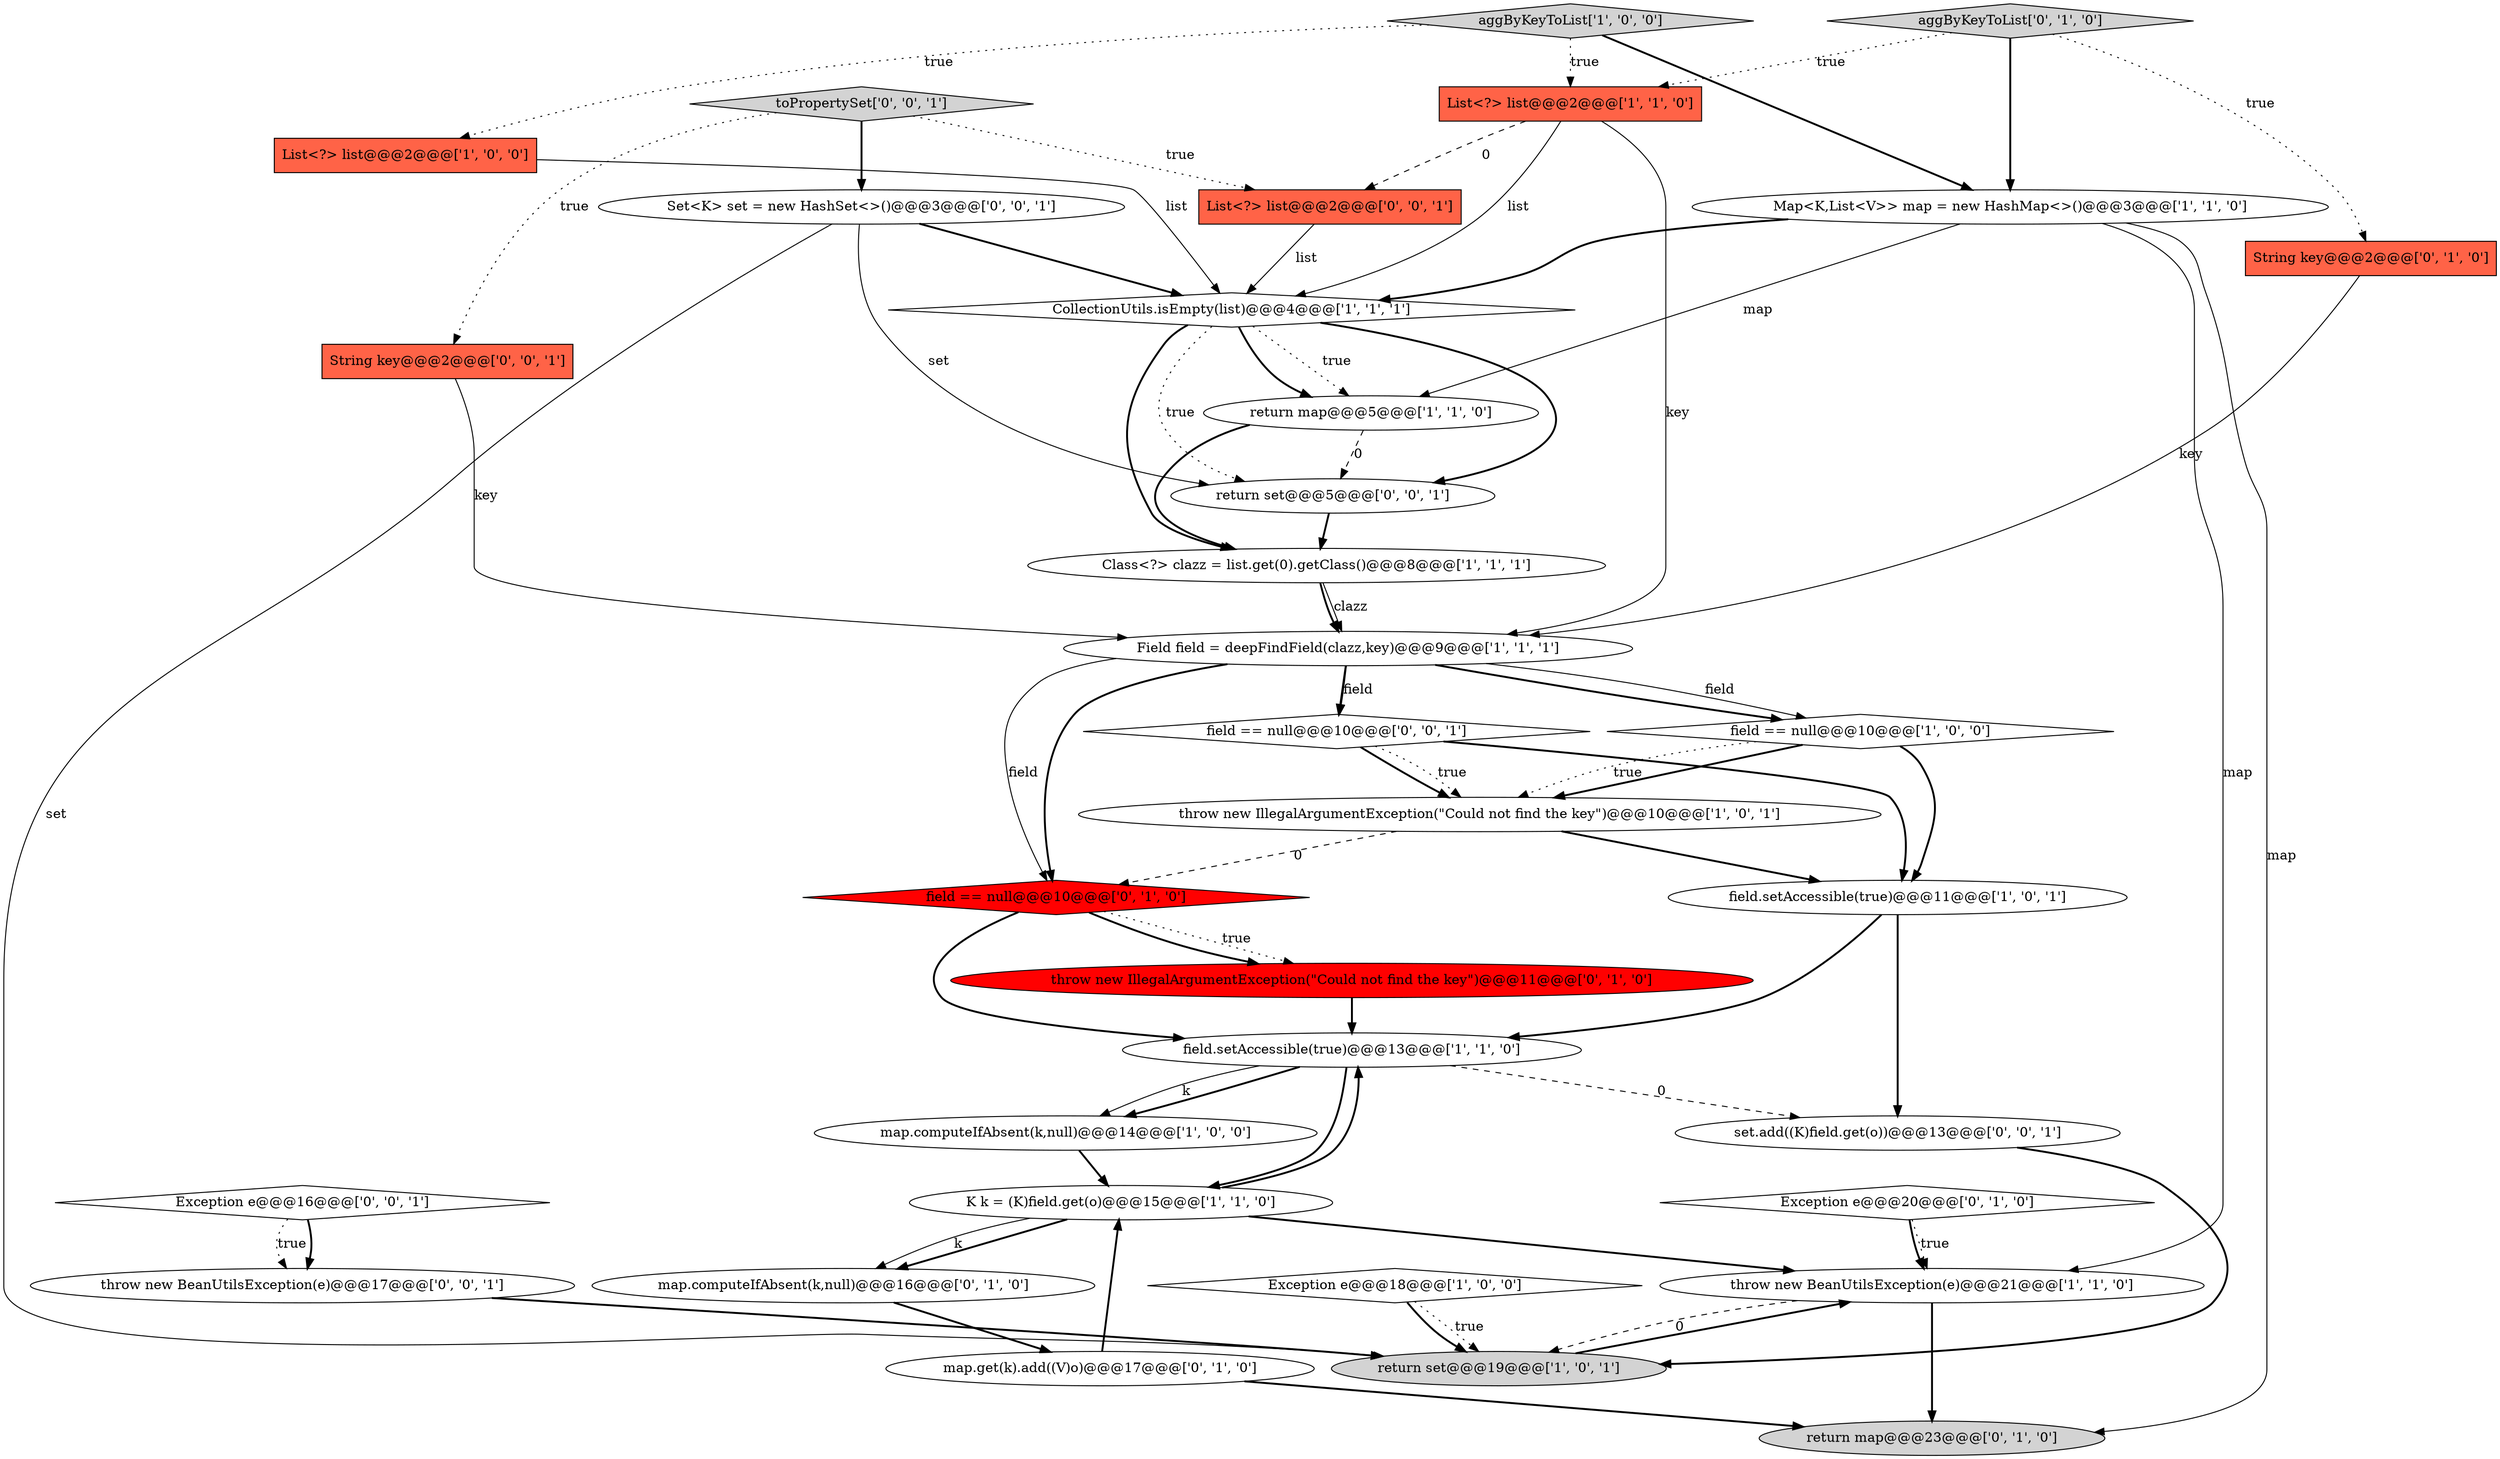digraph {
26 [style = filled, label = "List<?> list@@@2@@@['0', '0', '1']", fillcolor = tomato, shape = box image = "AAA0AAABBB3BBB"];
16 [style = filled, label = "throw new IllegalArgumentException(\"Could not find the key\")@@@10@@@['1', '0', '1']", fillcolor = white, shape = ellipse image = "AAA0AAABBB1BBB"];
8 [style = filled, label = "Map<K,List<V>> map = new HashMap<>()@@@3@@@['1', '1', '0']", fillcolor = white, shape = ellipse image = "AAA0AAABBB1BBB"];
25 [style = filled, label = "String key@@@2@@@['0', '0', '1']", fillcolor = tomato, shape = box image = "AAA0AAABBB3BBB"];
23 [style = filled, label = "aggByKeyToList['0', '1', '0']", fillcolor = lightgray, shape = diamond image = "AAA0AAABBB2BBB"];
3 [style = filled, label = "field.setAccessible(true)@@@13@@@['1', '1', '0']", fillcolor = white, shape = ellipse image = "AAA0AAABBB1BBB"];
32 [style = filled, label = "toPropertySet['0', '0', '1']", fillcolor = lightgray, shape = diamond image = "AAA0AAABBB3BBB"];
15 [style = filled, label = "Exception e@@@18@@@['1', '0', '0']", fillcolor = white, shape = diamond image = "AAA0AAABBB1BBB"];
14 [style = filled, label = "K k = (K)field.get(o)@@@15@@@['1', '1', '0']", fillcolor = white, shape = ellipse image = "AAA0AAABBB1BBB"];
4 [style = filled, label = "field.setAccessible(true)@@@11@@@['1', '0', '1']", fillcolor = white, shape = ellipse image = "AAA0AAABBB1BBB"];
10 [style = filled, label = "map.computeIfAbsent(k,null)@@@14@@@['1', '0', '0']", fillcolor = white, shape = ellipse image = "AAA0AAABBB1BBB"];
20 [style = filled, label = "throw new IllegalArgumentException(\"Could not find the key\")@@@11@@@['0', '1', '0']", fillcolor = red, shape = ellipse image = "AAA1AAABBB2BBB"];
31 [style = filled, label = "set.add((K)field.get(o))@@@13@@@['0', '0', '1']", fillcolor = white, shape = ellipse image = "AAA0AAABBB3BBB"];
29 [style = filled, label = "field == null@@@10@@@['0', '0', '1']", fillcolor = white, shape = diamond image = "AAA0AAABBB3BBB"];
12 [style = filled, label = "field == null@@@10@@@['1', '0', '0']", fillcolor = white, shape = diamond image = "AAA0AAABBB1BBB"];
30 [style = filled, label = "Set<K> set = new HashSet<>()@@@3@@@['0', '0', '1']", fillcolor = white, shape = ellipse image = "AAA0AAABBB3BBB"];
5 [style = filled, label = "return set@@@19@@@['1', '0', '1']", fillcolor = lightgray, shape = ellipse image = "AAA0AAABBB1BBB"];
0 [style = filled, label = "List<?> list@@@2@@@['1', '0', '0']", fillcolor = tomato, shape = box image = "AAA0AAABBB1BBB"];
28 [style = filled, label = "throw new BeanUtilsException(e)@@@17@@@['0', '0', '1']", fillcolor = white, shape = ellipse image = "AAA0AAABBB3BBB"];
11 [style = filled, label = "return map@@@5@@@['1', '1', '0']", fillcolor = white, shape = ellipse image = "AAA0AAABBB1BBB"];
33 [style = filled, label = "Exception e@@@16@@@['0', '0', '1']", fillcolor = white, shape = diamond image = "AAA0AAABBB3BBB"];
2 [style = filled, label = "CollectionUtils.isEmpty(list)@@@4@@@['1', '1', '1']", fillcolor = white, shape = diamond image = "AAA0AAABBB1BBB"];
6 [style = filled, label = "Field field = deepFindField(clazz,key)@@@9@@@['1', '1', '1']", fillcolor = white, shape = ellipse image = "AAA0AAABBB1BBB"];
13 [style = filled, label = "aggByKeyToList['1', '0', '0']", fillcolor = lightgray, shape = diamond image = "AAA0AAABBB1BBB"];
18 [style = filled, label = "return map@@@23@@@['0', '1', '0']", fillcolor = lightgray, shape = ellipse image = "AAA0AAABBB2BBB"];
27 [style = filled, label = "return set@@@5@@@['0', '0', '1']", fillcolor = white, shape = ellipse image = "AAA0AAABBB3BBB"];
9 [style = filled, label = "throw new BeanUtilsException(e)@@@21@@@['1', '1', '0']", fillcolor = white, shape = ellipse image = "AAA0AAABBB1BBB"];
22 [style = filled, label = "Exception e@@@20@@@['0', '1', '0']", fillcolor = white, shape = diamond image = "AAA0AAABBB2BBB"];
24 [style = filled, label = "map.computeIfAbsent(k,null)@@@16@@@['0', '1', '0']", fillcolor = white, shape = ellipse image = "AAA0AAABBB2BBB"];
7 [style = filled, label = "List<?> list@@@2@@@['1', '1', '0']", fillcolor = tomato, shape = box image = "AAA0AAABBB1BBB"];
21 [style = filled, label = "String key@@@2@@@['0', '1', '0']", fillcolor = tomato, shape = box image = "AAA0AAABBB2BBB"];
19 [style = filled, label = "field == null@@@10@@@['0', '1', '0']", fillcolor = red, shape = diamond image = "AAA1AAABBB2BBB"];
17 [style = filled, label = "map.get(k).add((V)o)@@@17@@@['0', '1', '0']", fillcolor = white, shape = ellipse image = "AAA0AAABBB2BBB"];
1 [style = filled, label = "Class<?> clazz = list.get(0).getClass()@@@8@@@['1', '1', '1']", fillcolor = white, shape = ellipse image = "AAA0AAABBB1BBB"];
15->5 [style = dotted, label="true"];
14->3 [style = bold, label=""];
14->24 [style = bold, label=""];
4->3 [style = bold, label=""];
26->2 [style = solid, label="list"];
27->1 [style = bold, label=""];
29->4 [style = bold, label=""];
28->5 [style = bold, label=""];
14->24 [style = solid, label="k"];
5->9 [style = bold, label=""];
6->19 [style = solid, label="field"];
10->14 [style = bold, label=""];
11->1 [style = bold, label=""];
16->19 [style = dashed, label="0"];
3->31 [style = dashed, label="0"];
2->1 [style = bold, label=""];
19->20 [style = dotted, label="true"];
19->20 [style = bold, label=""];
8->11 [style = solid, label="map"];
31->5 [style = bold, label=""];
3->14 [style = bold, label=""];
22->9 [style = bold, label=""];
33->28 [style = bold, label=""];
23->21 [style = dotted, label="true"];
33->28 [style = dotted, label="true"];
7->2 [style = solid, label="list"];
12->16 [style = bold, label=""];
6->19 [style = bold, label=""];
20->3 [style = bold, label=""];
13->7 [style = dotted, label="true"];
23->7 [style = dotted, label="true"];
23->8 [style = bold, label=""];
32->30 [style = bold, label=""];
30->27 [style = solid, label="set"];
15->5 [style = bold, label=""];
6->29 [style = bold, label=""];
6->12 [style = solid, label="field"];
3->10 [style = solid, label="k"];
2->11 [style = dotted, label="true"];
21->6 [style = solid, label="key"];
1->6 [style = solid, label="clazz"];
7->6 [style = solid, label="key"];
25->6 [style = solid, label="key"];
6->29 [style = solid, label="field"];
3->10 [style = bold, label=""];
4->31 [style = bold, label=""];
32->25 [style = dotted, label="true"];
1->6 [style = bold, label=""];
9->5 [style = dashed, label="0"];
9->18 [style = bold, label=""];
8->2 [style = bold, label=""];
12->4 [style = bold, label=""];
12->16 [style = dotted, label="true"];
17->14 [style = bold, label=""];
13->0 [style = dotted, label="true"];
2->27 [style = dotted, label="true"];
8->9 [style = solid, label="map"];
24->17 [style = bold, label=""];
2->27 [style = bold, label=""];
30->5 [style = solid, label="set"];
14->9 [style = bold, label=""];
32->26 [style = dotted, label="true"];
11->27 [style = dashed, label="0"];
0->2 [style = solid, label="list"];
8->18 [style = solid, label="map"];
16->4 [style = bold, label=""];
13->8 [style = bold, label=""];
30->2 [style = bold, label=""];
22->9 [style = dotted, label="true"];
7->26 [style = dashed, label="0"];
19->3 [style = bold, label=""];
29->16 [style = bold, label=""];
2->11 [style = bold, label=""];
29->16 [style = dotted, label="true"];
17->18 [style = bold, label=""];
6->12 [style = bold, label=""];
}
